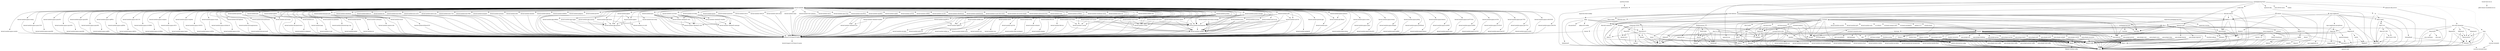 digraph depends {
    node [shape=plaintext]
"alsa-utils-alsamixer" -> "libasound2";
"alsa-utils-alsamixer" -> "libc6";
"alsa-utils-alsamixer" -> "libformw5";
"alsa-utils-alsamixer" -> "libmenuw5";
"alsa-utils-alsamixer" -> "libncursesw5";
"alsa-utils-alsamixer" -> "libpanelw5";
"alsa-utils-alsamixer" -> "libtinfo5";
"angstrom-feed-configs" -> "opkg" [style=dotted];
"angstrom-packagegroup-boot" -> "angstrom-version";
"angstrom-packagegroup-boot" -> "packagegroup-boot";
"avahi-daemon" -> "base-files";
"avahi-daemon" -> "base-passwd";
"avahi-daemon" -> "libavahi-common3";
"avahi-daemon" -> "libavahi-core7";
"avahi-daemon" -> "libc6";
"avahi-daemon" -> "libcap2";
"avahi-daemon" -> "libdaemon0";
"avahi-daemon" -> "libdbus-1-3";
"avahi-daemon" -> "libexpat1";
"avahi-daemon" -> "libnss-mdns" [style=dotted];
"avahi-daemon" -> "shadow";
"avahi-utils" -> "libavahi-client3";
"avahi-utils" -> "libavahi-common3";
"avahi-utils" -> "libc6";
"bluez5" -> "libc6";
"bluez5" -> "libdbus-1-3";
"bluez5" -> "libglib-2.0-0";
"bluez5" -> "libreadline6";
"bluez5" -> "libudev1";
"busybox" -> "busybox-syslog" [style=dotted];
"busybox" -> "busybox-udhcpc" [style=dotted];
"busybox" -> "libc6";
"busybox" -> "update-alternatives-opkg";
"busybox-syslog" -> "update-alternatives-opkg";
"cpufreq-tweaks" -> "cpufrequtils";
"cpufrequtils" -> "libc6";
"dbus-1" -> "base-files";
"dbus-1" -> "base-passwd";
"dbus-1" -> "libc6";
"dbus-1" -> "libdbus-1-3";
"dbus-1" -> "libexpat1";
"dbus-1" -> "libsystemd0";
"dbus-1" -> "libx11-6";
"dbus-1" -> "shadow";
"e2fsprogs-e2fsck" -> "libblkid1";
"e2fsprogs-e2fsck" -> "libc6";
"e2fsprogs-e2fsck" -> "libcom-err2";
"e2fsprogs-e2fsck" -> "libe2p2";
"e2fsprogs-e2fsck" -> "libext2fs2";
"e2fsprogs-e2fsck" -> "libuuid1";
"fixmac" -> "ranpwd";
"htop" -> "libc6";
"htop" -> "libncursesw5";
"htop" -> "libtinfo5";
"htop" -> "ncurses-terminfo";
"iptables" -> "kernel-module-ip-tables" [style=dotted];
"iptables" -> "kernel-module-ipt-masquerade" [style=dotted];
"iptables" -> "kernel-module-iptable-filter" [style=dotted];
"iptables" -> "kernel-module-iptable-nat" [style=dotted];
"iptables" -> "kernel-module-nf-conntrack" [style=dotted];
"iptables" -> "kernel-module-nf-conntrack-ipv4" [style=dotted];
"iptables" -> "kernel-module-nf-defrag-ipv4" [style=dotted];
"iptables" -> "kernel-module-nf-nat" [style=dotted];
"iptables" -> "kernel-module-x-tables" [style=dotted];
"iptables" -> "libc6";
"iw" -> "libc6";
"iw" -> "libnl-3-200";
"iw" -> "libnl-3-genl";
"kbd" -> "libc6";
"kbd" -> "update-alternatives-opkg";
"kernel" -> "kernel-4.4.8-linaro-lt-qcom";
"kernel-4.4.8-linaro-lt-qcom" -> "kernel-image-4.4.8-linaro-lt-qcom";
"kernel-module-aircable" -> "kernel-4.4.8-linaro-lt-qcom";
"kernel-module-ark3116" -> "kernel-4.4.8-linaro-lt-qcom";
"kernel-module-ath6kl-core" -> "kernel-4.4.8-linaro-lt-qcom";
"kernel-module-ath6kl-core" -> "kernel-module-cfg80211";
"kernel-module-ath6kl-sdio" -> "kernel-4.4.8-linaro-lt-qcom";
"kernel-module-ath6kl-sdio" -> "kernel-module-ath6kl-core";
"kernel-module-ath6kl-sdio" -> "kernel-module-cfg80211";
"kernel-module-belkin-sa" -> "kernel-4.4.8-linaro-lt-qcom";
"kernel-module-binfmt-misc" -> "kernel-4.4.8-linaro-lt-qcom";
"kernel-module-bsd-comp" -> "kernel-4.4.8-linaro-lt-qcom";
"kernel-module-bsd-comp" -> "kernel-module-ppp-generic";
"kernel-module-catc" -> "kernel-4.4.8-linaro-lt-qcom";
"kernel-module-ccm" -> "kernel-4.4.8-linaro-lt-qcom";
"kernel-module-cfg80211" -> "kernel-4.4.8-linaro-lt-qcom";
"kernel-module-ch341" -> "kernel-4.4.8-linaro-lt-qcom";
"kernel-module-configfs" -> "kernel-4.4.8-linaro-lt-qcom";
"kernel-module-cp210x" -> "kernel-4.4.8-linaro-lt-qcom";
"kernel-module-crc-ccitt" -> "kernel-4.4.8-linaro-lt-qcom";
"kernel-module-ctr" -> "kernel-4.4.8-linaro-lt-qcom";
"kernel-module-cyberjack" -> "kernel-4.4.8-linaro-lt-qcom";
"kernel-module-cypress-m8" -> "kernel-4.4.8-linaro-lt-qcom";
"kernel-module-digi-acceleport" -> "kernel-4.4.8-linaro-lt-qcom";
"kernel-module-drbg" -> "kernel-4.4.8-linaro-lt-qcom";
"kernel-module-echainiv" -> "kernel-4.4.8-linaro-lt-qcom";
"kernel-module-empeg" -> "kernel-4.4.8-linaro-lt-qcom";
"kernel-module-ezusb" -> "kernel-4.4.8-linaro-lt-qcom";
"kernel-module-f81232" -> "kernel-4.4.8-linaro-lt-qcom";
"kernel-module-ftdi-sio" -> "kernel-4.4.8-linaro-lt-qcom";
"kernel-module-g-ether" -> "kernel-4.4.8-linaro-lt-qcom";
"kernel-module-g-ether" -> "kernel-module-configfs";
"kernel-module-g-ether" -> "kernel-module-libcomposite";
"kernel-module-g-ether" -> "kernel-module-u-ether";
"kernel-module-g-ether" -> "kernel-module-usb-f-rndis";
"kernel-module-g-ffs" -> "kernel-4.4.8-linaro-lt-qcom";
"kernel-module-g-ffs" -> "kernel-module-configfs";
"kernel-module-g-ffs" -> "kernel-module-libcomposite";
"kernel-module-g-ffs" -> "kernel-module-u-ether";
"kernel-module-g-ffs" -> "kernel-module-usb-f-fs";
"kernel-module-g-mass-storage" -> "kernel-4.4.8-linaro-lt-qcom";
"kernel-module-g-mass-storage" -> "kernel-module-configfs";
"kernel-module-g-mass-storage" -> "kernel-module-libcomposite";
"kernel-module-g-mass-storage" -> "kernel-module-usb-f-mass-storage";
"kernel-module-g-serial" -> "kernel-4.4.8-linaro-lt-qcom";
"kernel-module-g-serial" -> "kernel-module-configfs";
"kernel-module-g-serial" -> "kernel-module-libcomposite";
"kernel-module-g-zero" -> "kernel-4.4.8-linaro-lt-qcom";
"kernel-module-g-zero" -> "kernel-module-configfs";
"kernel-module-g-zero" -> "kernel-module-libcomposite";
"kernel-module-gadgetfs" -> "kernel-4.4.8-linaro-lt-qcom";
"kernel-module-garmin-gps" -> "kernel-4.4.8-linaro-lt-qcom";
"kernel-module-gcm" -> "kernel-4.4.8-linaro-lt-qcom";
"kernel-module-gf128mul" -> "kernel-4.4.8-linaro-lt-qcom";
"kernel-module-ghash-generic" -> "kernel-4.4.8-linaro-lt-qcom";
"kernel-module-ghash-generic" -> "kernel-module-gf128mul";
"kernel-module-gspca-benq" -> "kernel-4.4.8-linaro-lt-qcom";
"kernel-module-gspca-conex" -> "kernel-4.4.8-linaro-lt-qcom";
"kernel-module-gspca-cpia1" -> "kernel-4.4.8-linaro-lt-qcom";
"kernel-module-gspca-dtcs033" -> "kernel-4.4.8-linaro-lt-qcom";
"kernel-module-gspca-etoms" -> "kernel-4.4.8-linaro-lt-qcom";
"kernel-module-gspca-finepix" -> "kernel-4.4.8-linaro-lt-qcom";
"kernel-module-gspca-gl860" -> "kernel-4.4.8-linaro-lt-qcom";
"kernel-module-gspca-jeilinj" -> "kernel-4.4.8-linaro-lt-qcom";
"kernel-module-gspca-jl2005bcd" -> "kernel-4.4.8-linaro-lt-qcom";
"kernel-module-gspca-kinect" -> "kernel-4.4.8-linaro-lt-qcom";
"kernel-module-gspca-konica" -> "kernel-4.4.8-linaro-lt-qcom";
"kernel-module-gspca-m5602" -> "kernel-4.4.8-linaro-lt-qcom";
"kernel-module-gspca-mars" -> "kernel-4.4.8-linaro-lt-qcom";
"kernel-module-gspca-mr97310a" -> "kernel-4.4.8-linaro-lt-qcom";
"kernel-module-gspca-nw80x" -> "kernel-4.4.8-linaro-lt-qcom";
"kernel-module-gspca-ov519" -> "kernel-4.4.8-linaro-lt-qcom";
"kernel-module-gspca-ov534" -> "kernel-4.4.8-linaro-lt-qcom";
"kernel-module-gspca-ov534-9" -> "kernel-4.4.8-linaro-lt-qcom";
"kernel-module-gspca-pac207" -> "kernel-4.4.8-linaro-lt-qcom";
"kernel-module-gspca-pac7302" -> "kernel-4.4.8-linaro-lt-qcom";
"kernel-module-gspca-pac7311" -> "kernel-4.4.8-linaro-lt-qcom";
"kernel-module-gspca-se401" -> "kernel-4.4.8-linaro-lt-qcom";
"kernel-module-gspca-sn9c2028" -> "kernel-4.4.8-linaro-lt-qcom";
"kernel-module-gspca-sn9c20x" -> "kernel-4.4.8-linaro-lt-qcom";
"kernel-module-gspca-sonixb" -> "kernel-4.4.8-linaro-lt-qcom";
"kernel-module-gspca-sonixj" -> "kernel-4.4.8-linaro-lt-qcom";
"kernel-module-gspca-spca1528" -> "kernel-4.4.8-linaro-lt-qcom";
"kernel-module-gspca-spca500" -> "kernel-4.4.8-linaro-lt-qcom";
"kernel-module-gspca-spca501" -> "kernel-4.4.8-linaro-lt-qcom";
"kernel-module-gspca-spca505" -> "kernel-4.4.8-linaro-lt-qcom";
"kernel-module-gspca-spca506" -> "kernel-4.4.8-linaro-lt-qcom";
"kernel-module-gspca-spca508" -> "kernel-4.4.8-linaro-lt-qcom";
"kernel-module-gspca-spca561" -> "kernel-4.4.8-linaro-lt-qcom";
"kernel-module-gspca-sq905" -> "kernel-4.4.8-linaro-lt-qcom";
"kernel-module-gspca-sq905c" -> "kernel-4.4.8-linaro-lt-qcom";
"kernel-module-gspca-sq930x" -> "kernel-4.4.8-linaro-lt-qcom";
"kernel-module-gspca-stk014" -> "kernel-4.4.8-linaro-lt-qcom";
"kernel-module-gspca-stk1135" -> "kernel-4.4.8-linaro-lt-qcom";
"kernel-module-gspca-stv0680" -> "kernel-4.4.8-linaro-lt-qcom";
"kernel-module-gspca-stv06xx" -> "kernel-4.4.8-linaro-lt-qcom";
"kernel-module-gspca-sunplus" -> "kernel-4.4.8-linaro-lt-qcom";
"kernel-module-gspca-t613" -> "kernel-4.4.8-linaro-lt-qcom";
"kernel-module-gspca-topro" -> "kernel-4.4.8-linaro-lt-qcom";
"kernel-module-gspca-touptek" -> "kernel-4.4.8-linaro-lt-qcom";
"kernel-module-gspca-tv8532" -> "kernel-4.4.8-linaro-lt-qcom";
"kernel-module-gspca-vc032x" -> "kernel-4.4.8-linaro-lt-qcom";
"kernel-module-gspca-vicam" -> "kernel-4.4.8-linaro-lt-qcom";
"kernel-module-gspca-xirlink-cit" -> "kernel-4.4.8-linaro-lt-qcom";
"kernel-module-gspca-zc3xx" -> "kernel-4.4.8-linaro-lt-qcom";
"kernel-module-hid-logitech" -> "kernel-4.4.8-linaro-lt-qcom";
"kernel-module-hid-magicmouse" -> "kernel-4.4.8-linaro-lt-qcom";
"kernel-module-hid-microsoft" -> "kernel-4.4.8-linaro-lt-qcom";
"kernel-module-hid-multitouch" -> "kernel-4.4.8-linaro-lt-qcom";
"kernel-module-hid-plantronics" -> "kernel-4.4.8-linaro-lt-qcom";
"kernel-module-io-edgeport" -> "kernel-4.4.8-linaro-lt-qcom";
"kernel-module-io-ti" -> "kernel-4.4.8-linaro-lt-qcom";
"kernel-module-ipaq" -> "kernel-4.4.8-linaro-lt-qcom";
"kernel-module-ipw" -> "kernel-4.4.8-linaro-lt-qcom";
"kernel-module-ipw" -> "kernel-module-usb-wwan";
"kernel-module-ir-usb" -> "kernel-4.4.8-linaro-lt-qcom";
"kernel-module-iuu-phoenix" -> "kernel-4.4.8-linaro-lt-qcom";
"kernel-module-jitterentropy-rng" -> "kernel-4.4.8-linaro-lt-qcom";
"kernel-module-joydev" -> "kernel-4.4.8-linaro-lt-qcom";
"kernel-module-kaweth" -> "kernel-4.4.8-linaro-lt-qcom";
"kernel-module-keyspan-pda" -> "kernel-4.4.8-linaro-lt-qcom";
"kernel-module-keyspan-pda" -> "kernel-module-ezusb";
"kernel-module-kl5kusb105" -> "kernel-4.4.8-linaro-lt-qcom";
"kernel-module-kobil-sct" -> "kernel-4.4.8-linaro-lt-qcom";
"kernel-module-lcd" -> "kernel-4.4.8-linaro-lt-qcom";
"kernel-module-libcomposite" -> "kernel-4.4.8-linaro-lt-qcom";
"kernel-module-libcomposite" -> "kernel-module-configfs";
"kernel-module-mac80211" -> "kernel-4.4.8-linaro-lt-qcom";
"kernel-module-mac80211" -> "kernel-module-cfg80211";
"kernel-module-mcs7830" -> "kernel-4.4.8-linaro-lt-qcom";
"kernel-module-mct-u232" -> "kernel-4.4.8-linaro-lt-qcom";
"kernel-module-metro-usb" -> "kernel-4.4.8-linaro-lt-qcom";
"kernel-module-mos7720" -> "kernel-4.4.8-linaro-lt-qcom";
"kernel-module-mos7840" -> "kernel-4.4.8-linaro-lt-qcom";
"kernel-module-mxuport" -> "kernel-4.4.8-linaro-lt-qcom";
"kernel-module-navman" -> "kernel-4.4.8-linaro-lt-qcom";
"kernel-module-nfsd" -> "kernel-4.4.8-linaro-lt-qcom";
"kernel-module-omninet" -> "kernel-4.4.8-linaro-lt-qcom";
"kernel-module-opticon" -> "kernel-4.4.8-linaro-lt-qcom";
"kernel-module-option" -> "kernel-4.4.8-linaro-lt-qcom";
"kernel-module-option" -> "kernel-module-usb-wwan";
"kernel-module-oti6858" -> "kernel-4.4.8-linaro-lt-qcom";
"kernel-module-pegasus" -> "kernel-4.4.8-linaro-lt-qcom";
"kernel-module-pl2303" -> "kernel-4.4.8-linaro-lt-qcom";
"kernel-module-ppp-async" -> "kernel-4.4.8-linaro-lt-qcom";
"kernel-module-ppp-async" -> "kernel-module-crc-ccitt";
"kernel-module-ppp-async" -> "kernel-module-ppp-generic";
"kernel-module-ppp-deflate" -> "kernel-4.4.8-linaro-lt-qcom";
"kernel-module-ppp-deflate" -> "kernel-module-ppp-generic";
"kernel-module-ppp-generic" -> "kernel-4.4.8-linaro-lt-qcom";
"kernel-module-ppp-mppe" -> "kernel-4.4.8-linaro-lt-qcom";
"kernel-module-ppp-mppe" -> "kernel-module-ppp-generic";
"kernel-module-ppp-synctty" -> "kernel-4.4.8-linaro-lt-qcom";
"kernel-module-ppp-synctty" -> "kernel-module-ppp-generic";
"kernel-module-pppoe" -> "kernel-4.4.8-linaro-lt-qcom";
"kernel-module-pppoe" -> "kernel-module-ppp-generic";
"kernel-module-pppoe" -> "kernel-module-pppox";
"kernel-module-pppox" -> "kernel-4.4.8-linaro-lt-qcom";
"kernel-module-pppox" -> "kernel-module-ppp-generic";
"kernel-module-pwc" -> "kernel-4.4.8-linaro-lt-qcom";
"kernel-module-pwc" -> "kernel-module-videobuf2-core";
"kernel-module-pwc" -> "kernel-module-videobuf2-memops";
"kernel-module-pwc" -> "kernel-module-videobuf2-v4l2";
"kernel-module-pwc" -> "kernel-module-videobuf2-vmalloc";
"kernel-module-qcaux" -> "kernel-4.4.8-linaro-lt-qcom";
"kernel-module-qcserial" -> "kernel-4.4.8-linaro-lt-qcom";
"kernel-module-qcserial" -> "kernel-module-usb-wwan";
"kernel-module-quatech2" -> "kernel-4.4.8-linaro-lt-qcom";
"kernel-module-r8152" -> "kernel-4.4.8-linaro-lt-qcom";
"kernel-module-rtl8150" -> "kernel-4.4.8-linaro-lt-qcom";
"kernel-module-s2255drv" -> "kernel-4.4.8-linaro-lt-qcom";
"kernel-module-s2255drv" -> "kernel-module-videobuf2-core";
"kernel-module-s2255drv" -> "kernel-module-videobuf2-memops";
"kernel-module-s2255drv" -> "kernel-module-videobuf2-v4l2";
"kernel-module-s2255drv" -> "kernel-module-videobuf2-vmalloc";
"kernel-module-safe-serial" -> "kernel-4.4.8-linaro-lt-qcom";
"kernel-module-seqiv" -> "kernel-4.4.8-linaro-lt-qcom";
"kernel-module-sha1-generic" -> "kernel-4.4.8-linaro-lt-qcom";
"kernel-module-sierra" -> "kernel-4.4.8-linaro-lt-qcom";
"kernel-module-smsc75xx" -> "kernel-4.4.8-linaro-lt-qcom";
"kernel-module-smsc95xx" -> "kernel-4.4.8-linaro-lt-qcom";
"kernel-module-spcp8x5" -> "kernel-4.4.8-linaro-lt-qcom";
"kernel-module-spidev" -> "kernel-4.4.8-linaro-lt-qcom";
"kernel-module-sr9700" -> "kernel-4.4.8-linaro-lt-qcom";
"kernel-module-sr9800" -> "kernel-4.4.8-linaro-lt-qcom";
"kernel-module-ssu100" -> "kernel-4.4.8-linaro-lt-qcom";
"kernel-module-stkwebcam" -> "kernel-4.4.8-linaro-lt-qcom";
"kernel-module-symbolserial" -> "kernel-4.4.8-linaro-lt-qcom";
"kernel-module-ti-usb-3410-5052" -> "kernel-4.4.8-linaro-lt-qcom";
"kernel-module-u-ether" -> "kernel-4.4.8-linaro-lt-qcom";
"kernel-module-u-serial" -> "kernel-4.4.8-linaro-lt-qcom";
"kernel-module-usb-f-acm" -> "kernel-4.4.8-linaro-lt-qcom";
"kernel-module-usb-f-acm" -> "kernel-module-configfs";
"kernel-module-usb-f-acm" -> "kernel-module-libcomposite";
"kernel-module-usb-f-acm" -> "kernel-module-u-serial";
"kernel-module-usb-f-ecm" -> "kernel-4.4.8-linaro-lt-qcom";
"kernel-module-usb-f-ecm" -> "kernel-module-configfs";
"kernel-module-usb-f-ecm" -> "kernel-module-libcomposite";
"kernel-module-usb-f-ecm" -> "kernel-module-u-ether";
"kernel-module-usb-f-ecm-subset" -> "kernel-4.4.8-linaro-lt-qcom";
"kernel-module-usb-f-ecm-subset" -> "kernel-module-configfs";
"kernel-module-usb-f-ecm-subset" -> "kernel-module-libcomposite";
"kernel-module-usb-f-ecm-subset" -> "kernel-module-u-ether";
"kernel-module-usb-f-fs" -> "kernel-4.4.8-linaro-lt-qcom";
"kernel-module-usb-f-fs" -> "kernel-module-configfs";
"kernel-module-usb-f-fs" -> "kernel-module-libcomposite";
"kernel-module-usb-f-mass-storage" -> "kernel-4.4.8-linaro-lt-qcom";
"kernel-module-usb-f-mass-storage" -> "kernel-module-configfs";
"kernel-module-usb-f-mass-storage" -> "kernel-module-libcomposite";
"kernel-module-usb-f-obex" -> "kernel-4.4.8-linaro-lt-qcom";
"kernel-module-usb-f-obex" -> "kernel-module-configfs";
"kernel-module-usb-f-obex" -> "kernel-module-libcomposite";
"kernel-module-usb-f-obex" -> "kernel-module-u-serial";
"kernel-module-usb-f-rndis" -> "kernel-4.4.8-linaro-lt-qcom";
"kernel-module-usb-f-rndis" -> "kernel-module-configfs";
"kernel-module-usb-f-rndis" -> "kernel-module-libcomposite";
"kernel-module-usb-f-rndis" -> "kernel-module-u-ether";
"kernel-module-usb-f-serial" -> "kernel-4.4.8-linaro-lt-qcom";
"kernel-module-usb-f-serial" -> "kernel-module-configfs";
"kernel-module-usb-f-serial" -> "kernel-module-libcomposite";
"kernel-module-usb-f-serial" -> "kernel-module-u-serial";
"kernel-module-usb-f-ss-lb" -> "kernel-4.4.8-linaro-lt-qcom";
"kernel-module-usb-f-ss-lb" -> "kernel-module-configfs";
"kernel-module-usb-f-ss-lb" -> "kernel-module-libcomposite";
"kernel-module-usb-serial-simple" -> "kernel-4.4.8-linaro-lt-qcom";
"kernel-module-usb-wwan" -> "kernel-4.4.8-linaro-lt-qcom";
"kernel-module-usbtouchscreen" -> "kernel-4.4.8-linaro-lt-qcom";
"kernel-module-uvcvideo" -> "kernel-4.4.8-linaro-lt-qcom";
"kernel-module-uvcvideo" -> "kernel-module-videobuf2-core";
"kernel-module-uvcvideo" -> "kernel-module-videobuf2-memops";
"kernel-module-uvcvideo" -> "kernel-module-videobuf2-v4l2";
"kernel-module-uvcvideo" -> "kernel-module-videobuf2-vmalloc";
"kernel-module-videobuf-core" -> "kernel-4.4.8-linaro-lt-qcom";
"kernel-module-videobuf-vmalloc" -> "kernel-4.4.8-linaro-lt-qcom";
"kernel-module-videobuf-vmalloc" -> "kernel-module-videobuf-core";
"kernel-module-videobuf2-core" -> "kernel-4.4.8-linaro-lt-qcom";
"kernel-module-videobuf2-memops" -> "kernel-4.4.8-linaro-lt-qcom";
"kernel-module-videobuf2-v4l2" -> "kernel-4.4.8-linaro-lt-qcom";
"kernel-module-videobuf2-v4l2" -> "kernel-module-videobuf2-core";
"kernel-module-videobuf2-vmalloc" -> "kernel-4.4.8-linaro-lt-qcom";
"kernel-module-videobuf2-vmalloc" -> "kernel-module-videobuf2-memops";
"kernel-module-visor" -> "kernel-4.4.8-linaro-lt-qcom";
"kernel-module-whiteheat" -> "kernel-4.4.8-linaro-lt-qcom";
"kernel-module-whiteheat" -> "kernel-module-ezusb";
"kernel-module-wishbone-serial" -> "kernel-4.4.8-linaro-lt-qcom";
"kernel-module-xsens-mt" -> "kernel-4.4.8-linaro-lt-qcom";
"kernel-module-zr364xx" -> "kernel-4.4.8-linaro-lt-qcom";
"kernel-module-zr364xx" -> "kernel-module-videobuf-core";
"kernel-module-zr364xx" -> "kernel-module-videobuf-vmalloc";
"kernel-modules" -> "kernel-module-aircable";
"kernel-modules" -> "kernel-module-ark3116";
"kernel-modules" -> "kernel-module-ath6kl-core";
"kernel-modules" -> "kernel-module-ath6kl-sdio";
"kernel-modules" -> "kernel-module-belkin-sa";
"kernel-modules" -> "kernel-module-binfmt-misc";
"kernel-modules" -> "kernel-module-bsd-comp";
"kernel-modules" -> "kernel-module-catc";
"kernel-modules" -> "kernel-module-ccm";
"kernel-modules" -> "kernel-module-cfg80211";
"kernel-modules" -> "kernel-module-ch341";
"kernel-modules" -> "kernel-module-configfs";
"kernel-modules" -> "kernel-module-cp210x";
"kernel-modules" -> "kernel-module-crc-ccitt";
"kernel-modules" -> "kernel-module-ctr";
"kernel-modules" -> "kernel-module-cyberjack";
"kernel-modules" -> "kernel-module-cypress-m8";
"kernel-modules" -> "kernel-module-digi-acceleport";
"kernel-modules" -> "kernel-module-drbg";
"kernel-modules" -> "kernel-module-echainiv";
"kernel-modules" -> "kernel-module-empeg";
"kernel-modules" -> "kernel-module-ezusb";
"kernel-modules" -> "kernel-module-f81232";
"kernel-modules" -> "kernel-module-ftdi-sio";
"kernel-modules" -> "kernel-module-g-ether";
"kernel-modules" -> "kernel-module-g-ffs";
"kernel-modules" -> "kernel-module-g-mass-storage";
"kernel-modules" -> "kernel-module-g-serial";
"kernel-modules" -> "kernel-module-g-zero";
"kernel-modules" -> "kernel-module-gadgetfs";
"kernel-modules" -> "kernel-module-garmin-gps";
"kernel-modules" -> "kernel-module-gcm";
"kernel-modules" -> "kernel-module-gf128mul";
"kernel-modules" -> "kernel-module-ghash-generic";
"kernel-modules" -> "kernel-module-gspca-benq";
"kernel-modules" -> "kernel-module-gspca-conex";
"kernel-modules" -> "kernel-module-gspca-cpia1";
"kernel-modules" -> "kernel-module-gspca-dtcs033";
"kernel-modules" -> "kernel-module-gspca-etoms";
"kernel-modules" -> "kernel-module-gspca-finepix";
"kernel-modules" -> "kernel-module-gspca-gl860";
"kernel-modules" -> "kernel-module-gspca-jeilinj";
"kernel-modules" -> "kernel-module-gspca-jl2005bcd";
"kernel-modules" -> "kernel-module-gspca-kinect";
"kernel-modules" -> "kernel-module-gspca-konica";
"kernel-modules" -> "kernel-module-gspca-m5602";
"kernel-modules" -> "kernel-module-gspca-mars";
"kernel-modules" -> "kernel-module-gspca-mr97310a";
"kernel-modules" -> "kernel-module-gspca-nw80x";
"kernel-modules" -> "kernel-module-gspca-ov519";
"kernel-modules" -> "kernel-module-gspca-ov534";
"kernel-modules" -> "kernel-module-gspca-ov534-9";
"kernel-modules" -> "kernel-module-gspca-pac207";
"kernel-modules" -> "kernel-module-gspca-pac7302";
"kernel-modules" -> "kernel-module-gspca-pac7311";
"kernel-modules" -> "kernel-module-gspca-se401";
"kernel-modules" -> "kernel-module-gspca-sn9c2028";
"kernel-modules" -> "kernel-module-gspca-sn9c20x";
"kernel-modules" -> "kernel-module-gspca-sonixb";
"kernel-modules" -> "kernel-module-gspca-sonixj";
"kernel-modules" -> "kernel-module-gspca-spca1528";
"kernel-modules" -> "kernel-module-gspca-spca500";
"kernel-modules" -> "kernel-module-gspca-spca501";
"kernel-modules" -> "kernel-module-gspca-spca505";
"kernel-modules" -> "kernel-module-gspca-spca506";
"kernel-modules" -> "kernel-module-gspca-spca508";
"kernel-modules" -> "kernel-module-gspca-spca561";
"kernel-modules" -> "kernel-module-gspca-sq905";
"kernel-modules" -> "kernel-module-gspca-sq905c";
"kernel-modules" -> "kernel-module-gspca-sq930x";
"kernel-modules" -> "kernel-module-gspca-stk014";
"kernel-modules" -> "kernel-module-gspca-stk1135";
"kernel-modules" -> "kernel-module-gspca-stv0680";
"kernel-modules" -> "kernel-module-gspca-stv06xx";
"kernel-modules" -> "kernel-module-gspca-sunplus";
"kernel-modules" -> "kernel-module-gspca-t613";
"kernel-modules" -> "kernel-module-gspca-topro";
"kernel-modules" -> "kernel-module-gspca-touptek";
"kernel-modules" -> "kernel-module-gspca-tv8532";
"kernel-modules" -> "kernel-module-gspca-vc032x";
"kernel-modules" -> "kernel-module-gspca-vicam";
"kernel-modules" -> "kernel-module-gspca-xirlink-cit";
"kernel-modules" -> "kernel-module-gspca-zc3xx";
"kernel-modules" -> "kernel-module-hid-logitech";
"kernel-modules" -> "kernel-module-hid-magicmouse";
"kernel-modules" -> "kernel-module-hid-microsoft";
"kernel-modules" -> "kernel-module-hid-multitouch";
"kernel-modules" -> "kernel-module-hid-plantronics";
"kernel-modules" -> "kernel-module-io-edgeport";
"kernel-modules" -> "kernel-module-io-ti";
"kernel-modules" -> "kernel-module-ipaq";
"kernel-modules" -> "kernel-module-ipw";
"kernel-modules" -> "kernel-module-ir-usb";
"kernel-modules" -> "kernel-module-iuu-phoenix";
"kernel-modules" -> "kernel-module-jitterentropy-rng";
"kernel-modules" -> "kernel-module-joydev";
"kernel-modules" -> "kernel-module-kaweth";
"kernel-modules" -> "kernel-module-keyspan-pda";
"kernel-modules" -> "kernel-module-kl5kusb105";
"kernel-modules" -> "kernel-module-kobil-sct";
"kernel-modules" -> "kernel-module-lcd";
"kernel-modules" -> "kernel-module-libcomposite";
"kernel-modules" -> "kernel-module-mac80211";
"kernel-modules" -> "kernel-module-mcs7830";
"kernel-modules" -> "kernel-module-mct-u232";
"kernel-modules" -> "kernel-module-metro-usb";
"kernel-modules" -> "kernel-module-mos7720";
"kernel-modules" -> "kernel-module-mos7840";
"kernel-modules" -> "kernel-module-mxuport";
"kernel-modules" -> "kernel-module-navman";
"kernel-modules" -> "kernel-module-nfsd";
"kernel-modules" -> "kernel-module-omninet";
"kernel-modules" -> "kernel-module-opticon";
"kernel-modules" -> "kernel-module-option";
"kernel-modules" -> "kernel-module-oti6858";
"kernel-modules" -> "kernel-module-pegasus";
"kernel-modules" -> "kernel-module-pl2303";
"kernel-modules" -> "kernel-module-ppp-async";
"kernel-modules" -> "kernel-module-ppp-deflate";
"kernel-modules" -> "kernel-module-ppp-generic";
"kernel-modules" -> "kernel-module-ppp-mppe";
"kernel-modules" -> "kernel-module-ppp-synctty";
"kernel-modules" -> "kernel-module-pppoe";
"kernel-modules" -> "kernel-module-pppox";
"kernel-modules" -> "kernel-module-pwc";
"kernel-modules" -> "kernel-module-qcaux";
"kernel-modules" -> "kernel-module-qcserial";
"kernel-modules" -> "kernel-module-quatech2";
"kernel-modules" -> "kernel-module-r8152";
"kernel-modules" -> "kernel-module-rtl8150";
"kernel-modules" -> "kernel-module-s2255drv";
"kernel-modules" -> "kernel-module-safe-serial";
"kernel-modules" -> "kernel-module-seqiv";
"kernel-modules" -> "kernel-module-sha1-generic";
"kernel-modules" -> "kernel-module-sierra";
"kernel-modules" -> "kernel-module-smsc75xx";
"kernel-modules" -> "kernel-module-smsc95xx";
"kernel-modules" -> "kernel-module-spcp8x5";
"kernel-modules" -> "kernel-module-spidev";
"kernel-modules" -> "kernel-module-sr9700";
"kernel-modules" -> "kernel-module-sr9800";
"kernel-modules" -> "kernel-module-ssu100";
"kernel-modules" -> "kernel-module-stkwebcam";
"kernel-modules" -> "kernel-module-symbolserial";
"kernel-modules" -> "kernel-module-ti-usb-3410-5052";
"kernel-modules" -> "kernel-module-u-ether";
"kernel-modules" -> "kernel-module-u-serial";
"kernel-modules" -> "kernel-module-usb-f-acm";
"kernel-modules" -> "kernel-module-usb-f-ecm";
"kernel-modules" -> "kernel-module-usb-f-ecm-subset";
"kernel-modules" -> "kernel-module-usb-f-fs";
"kernel-modules" -> "kernel-module-usb-f-mass-storage";
"kernel-modules" -> "kernel-module-usb-f-obex";
"kernel-modules" -> "kernel-module-usb-f-rndis";
"kernel-modules" -> "kernel-module-usb-f-serial";
"kernel-modules" -> "kernel-module-usb-f-ss-lb";
"kernel-modules" -> "kernel-module-usb-serial-simple";
"kernel-modules" -> "kernel-module-usb-wwan";
"kernel-modules" -> "kernel-module-usbtouchscreen";
"kernel-modules" -> "kernel-module-uvcvideo";
"kernel-modules" -> "kernel-module-videobuf-core";
"kernel-modules" -> "kernel-module-videobuf-vmalloc";
"kernel-modules" -> "kernel-module-videobuf2-core";
"kernel-modules" -> "kernel-module-videobuf2-memops";
"kernel-modules" -> "kernel-module-videobuf2-v4l2";
"kernel-modules" -> "kernel-module-videobuf2-vmalloc";
"kernel-modules" -> "kernel-module-visor";
"kernel-modules" -> "kernel-module-whiteheat";
"kernel-modules" -> "kernel-module-wishbone-serial";
"kernel-modules" -> "kernel-module-xsens-mt";
"kernel-modules" -> "kernel-module-zr364xx";
"keymaps" -> "kbd";
"kmod" -> "libc6";
"kmod" -> "libz1";
"kmod" -> "update-alternatives-opkg";
"libacl1" -> "libattr1";
"libacl1" -> "libc6";
"libarchive13" -> "libattr1";
"libarchive13" -> "libbz2-1";
"libarchive13" -> "libc6";
"libarchive13" -> "libxml2";
"libarchive13" -> "libz1";
"libasound2" -> "alsa-conf";
"libasound2" -> "alsa-conf-base";
"libasound2" -> "libc6";
"libattr1" -> "libc6";
"libavahi-client3" -> "libavahi-common3";
"libavahi-client3" -> "libc6";
"libavahi-client3" -> "libcap2";
"libavahi-client3" -> "libdbus-1-3";
"libavahi-client3" -> "libsystemd0";
"libavahi-client3" -> "lz4";
"libavahi-common3" -> "libc6";
"libavahi-core7" -> "libavahi-common3";
"libavahi-core7" -> "libc6";
"libblkid1" -> "libc6";
"libblkid1" -> "libuuid1";
"libbz2-1" -> "libc6";
"libcap2" -> "libattr1";
"libcap2" -> "libc6";
"libcom-err2" -> "libc6";
"libcrypto1.0.0" -> "libc6";
"libcrypto1.0.0" -> "openssl-conf" [style=dotted];
"libdaemon0" -> "libc6";
"libdbus-1-3" -> "dbus-1" [style=dotted];
"libdbus-1-3" -> "libc6";
"libdbus-1-3" -> "libcap2";
"libdbus-1-3" -> "libsystemd0";
"libdbus-1-3" -> "lz4";
"libdrm-freedreno1" -> "libc6";
"libdrm-freedreno1" -> "libdrm2";
"libdrm2" -> "libc6";
"libe2p2" -> "libc6";
"libexpat1" -> "libc6";
"libexpat1" -> "libgcc1";
"libext2fs2" -> "libblkid1";
"libext2fs2" -> "libc6";
"libext2fs2" -> "libcom-err2";
"libffi6" -> "libc6";
"libffi6" -> "libgcc1";
"libformw5" -> "libc6";
"libformw5" -> "libncursesw5";
"libformw5" -> "libtinfo5";
"libgcc1" -> "libc6";
"libgcrypt" -> "libc6";
"libgcrypt" -> "libcap2";
"libgcrypt" -> "libgpg-error0";
"libglib-2.0-0" -> "libc6";
"libglib-2.0-0" -> "libffi6";
"libglib-2.0-0" -> "libpcre1";
"libglib-2.0-0" -> "libz1";
"libgmp10" -> "libc6";
"libgnutls30" -> "libc6";
"libgnutls30" -> "libgmp10";
"libgnutls30" -> "libidn11";
"libgnutls30" -> "libz1";
"libgnutls30" -> "nettle";
"libgpg-error0" -> "libc6";
"libidn11" -> "libc6";
"libkmod2" -> "libc6";
"libkmod2" -> "libz1";
"libmenuw5" -> "libc6";
"libmenuw5" -> "libncursesw5";
"libmenuw5" -> "libtinfo5";
"libmount1" -> "libblkid1";
"libmount1" -> "libc6";
"libmount1" -> "libuuid1";
"libncursesw5" -> "libc6";
"libncursesw5" -> "libtinfo5";
"libnl-3-200" -> "libc6";
"libnl-3-cli" -> "libc6";
"libnl-3-cli" -> "libnl-3-200";
"libnl-3-cli" -> "libnl-3-genl";
"libnl-3-cli" -> "libnl-nf-3-200";
"libnl-3-cli" -> "libnl-route-3-200";
"libnl-3-genl" -> "libc6";
"libnl-3-genl" -> "libnl-3-200";
"libnl-3-genl" -> "libnl-3-cli";
"libnl-nf-3-200" -> "libc6";
"libnl-nf-3-200" -> "libnl-3-200";
"libnl-nf-3-200" -> "libnl-route-3-200";
"libnl-route-3-200" -> "libc6";
"libnl-route-3-200" -> "libnl-3-200";
"libnss-mdns" -> "avahi-daemon";
"libnss-mdns" -> "libc6";
"libopkg1" -> "libarchive13";
"libopkg1" -> "libattr1";
"libopkg1" -> "libbz2-1";
"libopkg1" -> "libc6";
"libopkg1" -> "libxml2";
"libopkg1" -> "libz1";
"libpam" -> "libc6";
"libpam" -> "libpam-runtime-suffix" [style=dotted];
"libpam-runtime" -> "libpam-suffix";
"libpam-runtime" -> "pam-plugin-deny-suffix";
"libpam-runtime" -> "pam-plugin-permit-suffix";
"libpam-runtime" -> "pam-plugin-unix-suffix";
"libpam-runtime" -> "pam-plugin-warn-suffix";
"libpanelw5" -> "libc6";
"libpanelw5" -> "libncursesw5";
"libpanelw5" -> "libtinfo5";
"libpcre1" -> "libc6";
"libreadline6" -> "libc6";
"libreadline6" -> "libtinfo5";
"libstdc++6" -> "libc6";
"libstdc++6" -> "libgcc1";
"libsystemd0" -> "libc6";
"libsystemd0" -> "libcap2";
"libsystemd0" -> "libgcc1";
"libsystemd0" -> "lz4";
"libtinfo5" -> "libc6";
"libtinfo5" -> "ncurses-terminfo-base" [style=dotted];
"libudev1" -> "libc6";
"libudev1" -> "libcap2";
"libudev1" -> "libgcc1";
"libuuid1" -> "libc6";
"libx11-6" -> "libc6";
"libx11-6" -> "libxau6";
"libx11-6" -> "libxcb1";
"libx11-6" -> "libxdmcp6";
"libxau6" -> "libc6";
"libxcb-xkb1" -> "libc6";
"libxcb-xkb1" -> "libxau6";
"libxcb-xkb1" -> "libxcb1";
"libxcb-xkb1" -> "libxdmcp6";
"libxcb1" -> "libc6";
"libxcb1" -> "libxau6";
"libxcb1" -> "libxdmcp6";
"libxdmcp6" -> "libc6";
"libxkbcommon" -> "libc6";
"libxkbcommon" -> "libxau6";
"libxkbcommon" -> "libxcb-xkb1";
"libxkbcommon" -> "libxcb1";
"libxkbcommon" -> "libxdmcp6";
"libxml2" -> "libc6";
"libxml2" -> "libgcc1";
"libxml2" -> "libz1";
"libz1" -> "libc6";
"locale-base-en-us" -> "glibc-binary-localedata-en-us";
"lz4" -> "libc6";
"mesa-megadriver" -> "libc6";
"mesa-megadriver" -> "libcrypto1.0.0";
"mesa-megadriver" -> "libdrm-freedreno1";
"mesa-megadriver" -> "libdrm2";
"mesa-megadriver" -> "libexpat1";
"mesa-megadriver" -> "libgcc1";
"mesa-megadriver" -> "libstdc++6";
"ncurses-terminfo" -> "ncurses-terminfo-base";
"nettle" -> "libc6";
"nettle" -> "libgmp10";
"openssh-keygen" -> "libc6";
"openssh-keygen" -> "libcrypto1.0.0";
"openssh-scp" -> "libc6";
"openssh-scp" -> "update-alternatives-opkg";
"openssh-sftp" -> "libc6";
"openssh-sftp-server" -> "libc6";
"openssh-ssh" -> "libc6";
"openssh-ssh" -> "libcrypto1.0.0";
"openssh-ssh" -> "libz1";
"openssh-ssh" -> "update-alternatives-opkg";
"openssh-sshd" -> "base-files";
"openssh-sshd" -> "base-passwd";
"openssh-sshd" -> "libc6";
"openssh-sshd" -> "libcrypto1.0.0";
"openssh-sshd" -> "libpam";
"openssh-sshd" -> "libz1";
"openssh-sshd" -> "openssh-keygen";
"openssh-sshd" -> "pam-plugin-keyinit";
"openssh-sshd" -> "pam-plugin-loginuid";
"openssh-sshd" -> "shadow";
"opkg" -> "libarchive13";
"opkg" -> "libc6";
"opkg" -> "libopkg1";
"opkg" -> "opkg-arch-config";
"opkg" -> "run-postinsts";
"opkg" -> "update-alternatives-opkg";
"packagegroup-basic" -> "alsa-utils-alsamixer" [style=dotted];
"packagegroup-basic" -> "avahi-daemon";
"packagegroup-basic" -> "avahi-utils";
"packagegroup-basic" -> "bluez5" [style=dotted];
"packagegroup-basic" -> "cpufrequtils" [style=dotted];
"packagegroup-basic" -> "htop" [style=dotted];
"packagegroup-basic" -> "iw" [style=dotted];
"packagegroup-basic" -> "kernel-modules" [style=dotted];
"packagegroup-basic" -> "mesa-driver-msm" [style=dotted];
"packagegroup-basic" -> "openssh-scp";
"packagegroup-basic" -> "openssh-sftp";
"packagegroup-basic" -> "openssh-sftp-server";
"packagegroup-basic" -> "openssh-ssh";
"packagegroup-basic" -> "openssh-sshd";
"packagegroup-basic" -> "tzdata" [style=dotted];
"packagegroup-basic" -> "wpa-supplicant" [style=dotted];
"packagegroup-boot" -> "base-files";
"packagegroup-boot" -> "base-passwd";
"packagegroup-boot" -> "busybox";
"packagegroup-boot" -> "kernel" [style=dotted];
"packagegroup-boot" -> "keymaps";
"packagegroup-boot" -> "netbase";
"pam-plugin-deny" -> "libc6";
"pam-plugin-deny" -> "libpam";
"pam-plugin-deny" -> "libpam-suffix";
"pam-plugin-env" -> "libc6";
"pam-plugin-env" -> "libpam";
"pam-plugin-env" -> "libpam-suffix";
"pam-plugin-faildelay" -> "libc6";
"pam-plugin-faildelay" -> "libpam";
"pam-plugin-faildelay" -> "libpam-suffix";
"pam-plugin-group" -> "libc6";
"pam-plugin-group" -> "libpam";
"pam-plugin-group" -> "libpam-suffix";
"pam-plugin-keyinit" -> "libc6";
"pam-plugin-keyinit" -> "libpam";
"pam-plugin-keyinit" -> "libpam-suffix";
"pam-plugin-lastlog" -> "libc6";
"pam-plugin-lastlog" -> "libpam";
"pam-plugin-lastlog" -> "libpam-suffix";
"pam-plugin-limits" -> "libc6";
"pam-plugin-limits" -> "libpam";
"pam-plugin-limits" -> "libpam-suffix";
"pam-plugin-loginuid" -> "libc6";
"pam-plugin-loginuid" -> "libpam";
"pam-plugin-loginuid" -> "libpam-suffix";
"pam-plugin-mail" -> "libc6";
"pam-plugin-mail" -> "libpam";
"pam-plugin-mail" -> "libpam-suffix";
"pam-plugin-motd" -> "libc6";
"pam-plugin-motd" -> "libpam";
"pam-plugin-motd" -> "libpam-suffix";
"pam-plugin-nologin" -> "libc6";
"pam-plugin-nologin" -> "libpam";
"pam-plugin-nologin" -> "libpam-suffix";
"pam-plugin-permit" -> "libc6";
"pam-plugin-permit" -> "libpam";
"pam-plugin-permit" -> "libpam-suffix";
"pam-plugin-rootok" -> "libc6";
"pam-plugin-rootok" -> "libpam";
"pam-plugin-rootok" -> "libpam-suffix";
"pam-plugin-securetty" -> "libc6";
"pam-plugin-securetty" -> "libpam";
"pam-plugin-securetty" -> "libpam-suffix";
"pam-plugin-shells" -> "libc6";
"pam-plugin-shells" -> "libpam";
"pam-plugin-shells" -> "libpam-suffix";
"pam-plugin-unix" -> "libc6";
"pam-plugin-unix" -> "libpam";
"pam-plugin-unix" -> "libpam-suffix";
"pam-plugin-warn" -> "libc6";
"pam-plugin-warn" -> "libpam";
"pam-plugin-warn" -> "libpam-suffix";
"ranpwd" -> "libc6";
"shadow" -> "base-passwd";
"shadow" -> "libc6";
"shadow" -> "libpam";
"shadow" -> "libpam-runtime";
"shadow" -> "pam-plugin-env";
"shadow" -> "pam-plugin-faildelay";
"shadow" -> "pam-plugin-group";
"shadow" -> "pam-plugin-lastlog";
"shadow" -> "pam-plugin-limits";
"shadow" -> "pam-plugin-mail";
"shadow" -> "pam-plugin-motd";
"shadow" -> "pam-plugin-nologin";
"shadow" -> "pam-plugin-rootok";
"shadow" -> "pam-plugin-securetty";
"shadow" -> "pam-plugin-shells";
"shadow" -> "shadow-base";
"shadow" -> "shadow-securetty";
"shadow" -> "update-alternatives-opkg";
"shadow" -> "util-linux-sulogin";
"shadow-base" -> "libc6";
"shadow-base" -> "libpam";
"shadow-base" -> "update-alternatives-opkg";
"systemd" -> "base-files";
"systemd" -> "base-passwd";
"systemd" -> "dbus-1";
"systemd" -> "e2fsprogs-e2fsck" [style=dotted];
"systemd" -> "iptables";
"systemd" -> "kernel-module-autofs4" [style=dotted];
"systemd" -> "kernel-module-ipv6" [style=dotted];
"systemd" -> "kernel-module-unix" [style=dotted];
"systemd" -> "kmod";
"systemd" -> "libacl1";
"systemd" -> "libattr1";
"systemd" -> "libc6";
"systemd" -> "libcap2";
"systemd" -> "libgcc1";
"systemd" -> "libidn11";
"systemd" -> "libkmod2";
"systemd" -> "libmount1";
"systemd" -> "libpam";
"systemd" -> "libxkbcommon";
"systemd" -> "lz4";
"systemd" -> "os-release" [style=dotted];
"systemd" -> "shadow";
"systemd" -> "systemd-compat-units" [style=dotted];
"systemd" -> "systemd-extra-utils" [style=dotted];
"systemd" -> "systemd-serialgetty" [style=dotted];
"systemd" -> "systemd-vconsole-setup" [style=dotted];
"systemd" -> "udev";
"systemd" -> "udev-hwdb" [style=dotted];
"systemd" -> "update-alternatives-opkg";
"systemd" -> "update-rc.d";
"systemd" -> "util-linux-agetty" [style=dotted];
"systemd" -> "util-linux-fsck" [style=dotted];
"systemd" -> "util-linux-mount";
"systemd" -> "volatile-binds";
"systemd-analyze" -> "libattr1";
"systemd-analyze" -> "libc6";
"systemd-analyze" -> "libcap2";
"systemd-analyze" -> "libgcc1";
"systemd-analyze" -> "libmount1";
"systemd-analyze" -> "libpam";
"systemd-extra-utils" -> "iptables";
"systemd-extra-utils" -> "libattr1";
"systemd-extra-utils" -> "libblkid1";
"systemd-extra-utils" -> "libc6";
"systemd-extra-utils" -> "libcap2";
"systemd-extra-utils" -> "libgcc1";
"systemd-serialgetty" -> "systemd";
"systemd-vconsole-setup" -> "kbd" [style=dotted];
"systemd-vconsole-setup" -> "kbd-consolefonts" [style=dotted];
"systemd-vconsole-setup" -> "kbd-keymaps" [style=dotted];
"systemd-vconsole-setup" -> "libc6";
"systemd-vconsole-setup" -> "libgcc1";
"udev" -> "libacl1";
"udev" -> "libattr1";
"udev" -> "libblkid1";
"udev" -> "libc6";
"udev" -> "libgcc1";
"udev" -> "libkmod2";
"udev-hwdb" -> "udev";
"util-linux-agetty" -> "libc6";
"util-linux-agetty" -> "update-alternatives-opkg";
"util-linux-fsck" -> "libblkid1";
"util-linux-fsck" -> "libc6";
"util-linux-fsck" -> "libmount1";
"util-linux-fsck" -> "update-alternatives-opkg";
"util-linux-mount" -> "libc6";
"util-linux-mount" -> "libmount1";
"util-linux-mount" -> "update-alternatives-opkg";
"util-linux-sulogin" -> "libc6";
"util-linux-sulogin" -> "update-alternatives-opkg";
"wpa-supplicant" -> "libc6";
"wpa-supplicant" -> "libdbus-1-3";
"wpa-supplicant" -> "libgcrypt";
"wpa-supplicant" -> "libgnutls30";
"wpa-supplicant" -> "libnl-3-200";
"wpa-supplicant" -> "libnl-3-genl";
"wpa-supplicant" -> "wpa-supplicant-cli" [style=dotted];
"wpa-supplicant" -> "wpa-supplicant-passphrase" [style=dotted];
"wpa-supplicant-cli" -> "libc6";
"wpa-supplicant-passphrase" -> "libc6";
"wpa-supplicant-passphrase" -> "libgcrypt";
}
